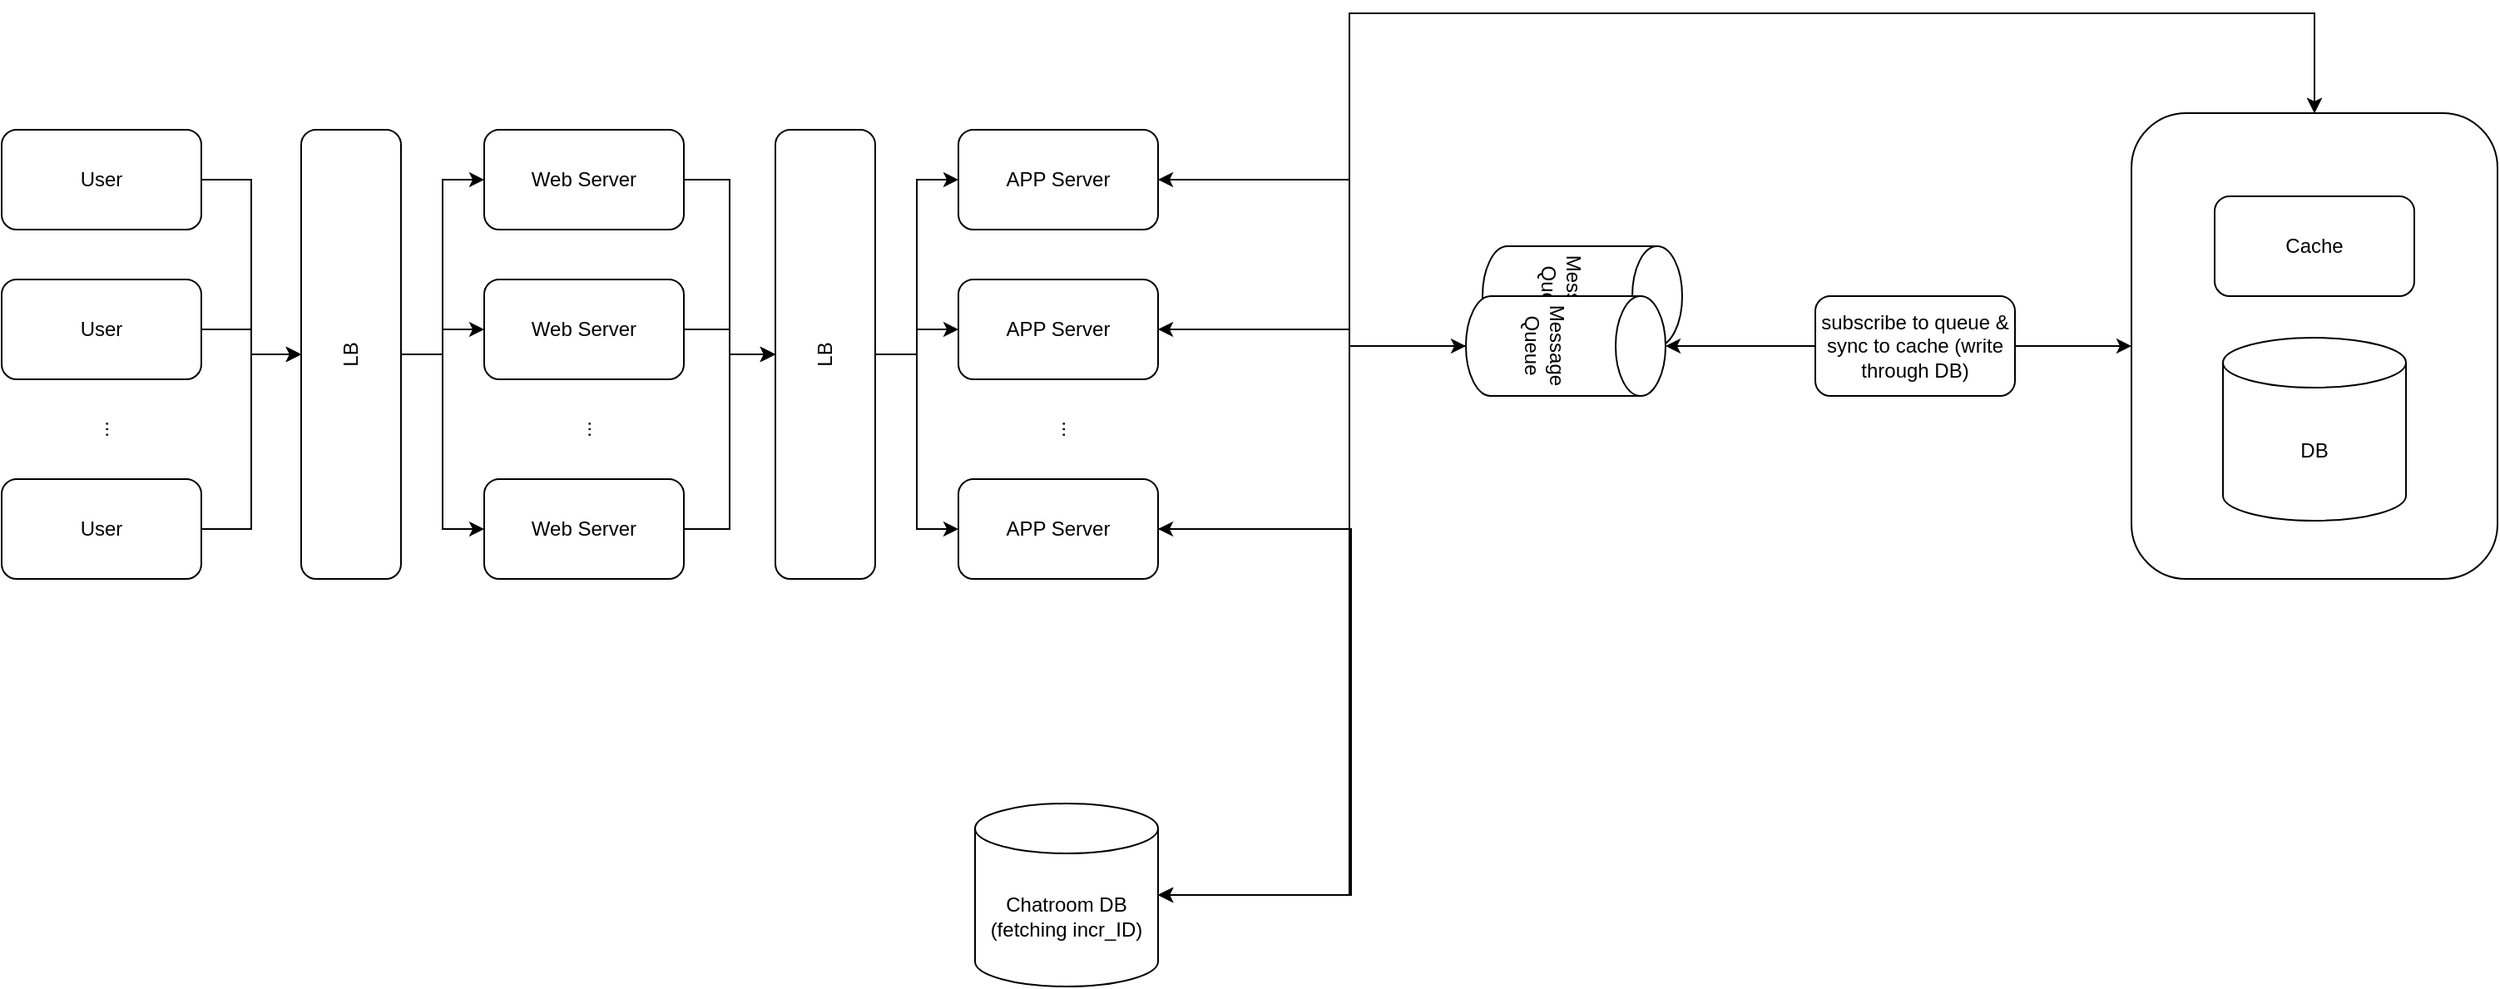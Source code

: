 <mxfile version="14.6.1" type="github">
  <diagram id="Ri_dV_QxxgGJ33HwZyiU" name="Page-1">
    <mxGraphModel dx="1422" dy="762" grid="1" gridSize="10" guides="1" tooltips="1" connect="1" arrows="1" fold="1" page="1" pageScale="1" pageWidth="850" pageHeight="1100" math="0" shadow="0">
      <root>
        <mxCell id="0" />
        <mxCell id="1" parent="0" />
        <mxCell id="qL_qDWSlDaNqRgMawLDd-32" value="Message Queue" style="shape=cylinder3;whiteSpace=wrap;html=1;boundedLbl=1;backgroundOutline=1;size=15;rotation=90;" vertex="1" parent="1">
          <mxGeometry x="970" y="130" width="60" height="120" as="geometry" />
        </mxCell>
        <mxCell id="qL_qDWSlDaNqRgMawLDd-29" style="edgeStyle=orthogonalEdgeStyle;rounded=0;orthogonalLoop=1;jettySize=auto;html=1;entryX=1;entryY=0.5;entryDx=0;entryDy=0;" edge="1" parent="1" source="qL_qDWSlDaNqRgMawLDd-3" target="SnRW_mnpKa16nUAEccEO-23">
          <mxGeometry relative="1" as="geometry">
            <Array as="points">
              <mxPoint x="1440" y="20" />
              <mxPoint x="860" y="20" />
              <mxPoint x="860" y="120" />
            </Array>
          </mxGeometry>
        </mxCell>
        <mxCell id="qL_qDWSlDaNqRgMawLDd-3" value="" style="rounded=1;whiteSpace=wrap;html=1;" vertex="1" parent="1">
          <mxGeometry x="1330" y="80" width="220" height="280" as="geometry" />
        </mxCell>
        <mxCell id="SnRW_mnpKa16nUAEccEO-1" value="" style="edgeStyle=orthogonalEdgeStyle;rounded=0;orthogonalLoop=1;jettySize=auto;html=1;" parent="1" source="SnRW_mnpKa16nUAEccEO-2" target="SnRW_mnpKa16nUAEccEO-11" edge="1">
          <mxGeometry relative="1" as="geometry" />
        </mxCell>
        <mxCell id="SnRW_mnpKa16nUAEccEO-2" value="User" style="rounded=1;whiteSpace=wrap;html=1;" parent="1" vertex="1">
          <mxGeometry x="50" y="90" width="120" height="60" as="geometry" />
        </mxCell>
        <mxCell id="SnRW_mnpKa16nUAEccEO-3" style="edgeStyle=orthogonalEdgeStyle;rounded=0;orthogonalLoop=1;jettySize=auto;html=1;entryX=0.5;entryY=0;entryDx=0;entryDy=0;" parent="1" source="SnRW_mnpKa16nUAEccEO-4" target="SnRW_mnpKa16nUAEccEO-11" edge="1">
          <mxGeometry relative="1" as="geometry" />
        </mxCell>
        <mxCell id="SnRW_mnpKa16nUAEccEO-4" value="User" style="rounded=1;whiteSpace=wrap;html=1;" parent="1" vertex="1">
          <mxGeometry x="50" y="180" width="120" height="60" as="geometry" />
        </mxCell>
        <mxCell id="SnRW_mnpKa16nUAEccEO-5" style="edgeStyle=orthogonalEdgeStyle;rounded=0;orthogonalLoop=1;jettySize=auto;html=1;entryX=0.5;entryY=0;entryDx=0;entryDy=0;" parent="1" source="SnRW_mnpKa16nUAEccEO-6" target="SnRW_mnpKa16nUAEccEO-11" edge="1">
          <mxGeometry relative="1" as="geometry" />
        </mxCell>
        <mxCell id="SnRW_mnpKa16nUAEccEO-6" value="User" style="rounded=1;whiteSpace=wrap;html=1;" parent="1" vertex="1">
          <mxGeometry x="50" y="300" width="120" height="60" as="geometry" />
        </mxCell>
        <mxCell id="SnRW_mnpKa16nUAEccEO-7" value="..." style="text;html=1;strokeColor=none;fillColor=none;align=center;verticalAlign=middle;whiteSpace=wrap;rounded=0;rotation=-90;" parent="1" vertex="1">
          <mxGeometry x="90" y="260" width="40" height="20" as="geometry" />
        </mxCell>
        <mxCell id="SnRW_mnpKa16nUAEccEO-8" style="edgeStyle=orthogonalEdgeStyle;rounded=0;orthogonalLoop=1;jettySize=auto;html=1;entryX=0;entryY=0.5;entryDx=0;entryDy=0;" parent="1" source="SnRW_mnpKa16nUAEccEO-11" target="SnRW_mnpKa16nUAEccEO-13" edge="1">
          <mxGeometry relative="1" as="geometry" />
        </mxCell>
        <mxCell id="SnRW_mnpKa16nUAEccEO-9" style="edgeStyle=orthogonalEdgeStyle;rounded=0;orthogonalLoop=1;jettySize=auto;html=1;entryX=0;entryY=0.5;entryDx=0;entryDy=0;" parent="1" source="SnRW_mnpKa16nUAEccEO-11" target="SnRW_mnpKa16nUAEccEO-15" edge="1">
          <mxGeometry relative="1" as="geometry" />
        </mxCell>
        <mxCell id="SnRW_mnpKa16nUAEccEO-10" style="edgeStyle=orthogonalEdgeStyle;rounded=0;orthogonalLoop=1;jettySize=auto;html=1;entryX=0;entryY=0.5;entryDx=0;entryDy=0;" parent="1" source="SnRW_mnpKa16nUAEccEO-11" target="SnRW_mnpKa16nUAEccEO-17" edge="1">
          <mxGeometry relative="1" as="geometry" />
        </mxCell>
        <mxCell id="SnRW_mnpKa16nUAEccEO-11" value="LB" style="rounded=1;whiteSpace=wrap;html=1;rotation=-90;" parent="1" vertex="1">
          <mxGeometry x="125" y="195" width="270" height="60" as="geometry" />
        </mxCell>
        <mxCell id="SnRW_mnpKa16nUAEccEO-12" value="" style="edgeStyle=orthogonalEdgeStyle;rounded=0;orthogonalLoop=1;jettySize=auto;html=1;" parent="1" source="SnRW_mnpKa16nUAEccEO-13" target="SnRW_mnpKa16nUAEccEO-22" edge="1">
          <mxGeometry relative="1" as="geometry" />
        </mxCell>
        <mxCell id="SnRW_mnpKa16nUAEccEO-13" value="Web Server" style="rounded=1;whiteSpace=wrap;html=1;" parent="1" vertex="1">
          <mxGeometry x="340" y="90" width="120" height="60" as="geometry" />
        </mxCell>
        <mxCell id="SnRW_mnpKa16nUAEccEO-14" style="edgeStyle=orthogonalEdgeStyle;rounded=0;orthogonalLoop=1;jettySize=auto;html=1;" parent="1" source="SnRW_mnpKa16nUAEccEO-15" target="SnRW_mnpKa16nUAEccEO-22" edge="1">
          <mxGeometry relative="1" as="geometry" />
        </mxCell>
        <mxCell id="SnRW_mnpKa16nUAEccEO-15" value="Web Server" style="rounded=1;whiteSpace=wrap;html=1;" parent="1" vertex="1">
          <mxGeometry x="340" y="180" width="120" height="60" as="geometry" />
        </mxCell>
        <mxCell id="SnRW_mnpKa16nUAEccEO-16" style="edgeStyle=orthogonalEdgeStyle;rounded=0;orthogonalLoop=1;jettySize=auto;html=1;entryX=0.5;entryY=0;entryDx=0;entryDy=0;" parent="1" source="SnRW_mnpKa16nUAEccEO-17" target="SnRW_mnpKa16nUAEccEO-22" edge="1">
          <mxGeometry relative="1" as="geometry" />
        </mxCell>
        <mxCell id="SnRW_mnpKa16nUAEccEO-17" value="Web Server" style="rounded=1;whiteSpace=wrap;html=1;" parent="1" vertex="1">
          <mxGeometry x="340" y="300" width="120" height="60" as="geometry" />
        </mxCell>
        <mxCell id="SnRW_mnpKa16nUAEccEO-18" value="..." style="text;html=1;strokeColor=none;fillColor=none;align=center;verticalAlign=middle;whiteSpace=wrap;rounded=0;rotation=-90;" parent="1" vertex="1">
          <mxGeometry x="380" y="260" width="40" height="20" as="geometry" />
        </mxCell>
        <mxCell id="SnRW_mnpKa16nUAEccEO-19" style="edgeStyle=orthogonalEdgeStyle;rounded=0;orthogonalLoop=1;jettySize=auto;html=1;entryX=0;entryY=0.5;entryDx=0;entryDy=0;" parent="1" source="SnRW_mnpKa16nUAEccEO-22" target="SnRW_mnpKa16nUAEccEO-23" edge="1">
          <mxGeometry relative="1" as="geometry" />
        </mxCell>
        <mxCell id="SnRW_mnpKa16nUAEccEO-20" style="edgeStyle=orthogonalEdgeStyle;rounded=0;orthogonalLoop=1;jettySize=auto;html=1;entryX=0;entryY=0.5;entryDx=0;entryDy=0;" parent="1" source="SnRW_mnpKa16nUAEccEO-22" target="SnRW_mnpKa16nUAEccEO-24" edge="1">
          <mxGeometry relative="1" as="geometry" />
        </mxCell>
        <mxCell id="SnRW_mnpKa16nUAEccEO-21" style="edgeStyle=orthogonalEdgeStyle;rounded=0;orthogonalLoop=1;jettySize=auto;html=1;entryX=0;entryY=0.5;entryDx=0;entryDy=0;" parent="1" source="SnRW_mnpKa16nUAEccEO-22" target="SnRW_mnpKa16nUAEccEO-25" edge="1">
          <mxGeometry relative="1" as="geometry" />
        </mxCell>
        <mxCell id="SnRW_mnpKa16nUAEccEO-22" value="LB" style="rounded=1;whiteSpace=wrap;html=1;rotation=-90;" parent="1" vertex="1">
          <mxGeometry x="410" y="195" width="270" height="60" as="geometry" />
        </mxCell>
        <mxCell id="qL_qDWSlDaNqRgMawLDd-8" style="edgeStyle=orthogonalEdgeStyle;rounded=0;orthogonalLoop=1;jettySize=auto;html=1;entryX=1;entryY=0.5;entryDx=0;entryDy=0;entryPerimeter=0;" edge="1" parent="1" source="SnRW_mnpKa16nUAEccEO-23" target="qL_qDWSlDaNqRgMawLDd-4">
          <mxGeometry relative="1" as="geometry">
            <Array as="points">
              <mxPoint x="860" y="120" />
              <mxPoint x="860" y="550" />
            </Array>
          </mxGeometry>
        </mxCell>
        <mxCell id="qL_qDWSlDaNqRgMawLDd-27" style="edgeStyle=orthogonalEdgeStyle;rounded=0;orthogonalLoop=1;jettySize=auto;html=1;" edge="1" parent="1" source="SnRW_mnpKa16nUAEccEO-23" target="qL_qDWSlDaNqRgMawLDd-3">
          <mxGeometry relative="1" as="geometry">
            <Array as="points">
              <mxPoint x="860" y="120" />
              <mxPoint x="860" y="20" />
              <mxPoint x="1440" y="20" />
            </Array>
          </mxGeometry>
        </mxCell>
        <mxCell id="qL_qDWSlDaNqRgMawLDd-28" style="edgeStyle=orthogonalEdgeStyle;rounded=0;orthogonalLoop=1;jettySize=auto;html=1;entryX=0.5;entryY=1;entryDx=0;entryDy=0;entryPerimeter=0;" edge="1" parent="1" source="SnRW_mnpKa16nUAEccEO-23" target="qL_qDWSlDaNqRgMawLDd-13">
          <mxGeometry relative="1" as="geometry">
            <Array as="points">
              <mxPoint x="860" y="120" />
              <mxPoint x="860" y="220" />
            </Array>
          </mxGeometry>
        </mxCell>
        <mxCell id="SnRW_mnpKa16nUAEccEO-23" value="APP Server" style="rounded=1;whiteSpace=wrap;html=1;" parent="1" vertex="1">
          <mxGeometry x="625" y="90" width="120" height="60" as="geometry" />
        </mxCell>
        <mxCell id="qL_qDWSlDaNqRgMawLDd-9" style="edgeStyle=orthogonalEdgeStyle;rounded=0;orthogonalLoop=1;jettySize=auto;html=1;entryX=1;entryY=0.5;entryDx=0;entryDy=0;entryPerimeter=0;" edge="1" parent="1" source="SnRW_mnpKa16nUAEccEO-24" target="qL_qDWSlDaNqRgMawLDd-4">
          <mxGeometry relative="1" as="geometry">
            <Array as="points">
              <mxPoint x="860" y="210" />
              <mxPoint x="860" y="550" />
            </Array>
          </mxGeometry>
        </mxCell>
        <mxCell id="qL_qDWSlDaNqRgMawLDd-25" style="edgeStyle=orthogonalEdgeStyle;rounded=0;orthogonalLoop=1;jettySize=auto;html=1;entryX=0.5;entryY=0;entryDx=0;entryDy=0;" edge="1" parent="1" source="SnRW_mnpKa16nUAEccEO-24" target="qL_qDWSlDaNqRgMawLDd-3">
          <mxGeometry relative="1" as="geometry">
            <Array as="points">
              <mxPoint x="860" y="210" />
              <mxPoint x="860" y="20" />
              <mxPoint x="1440" y="20" />
            </Array>
          </mxGeometry>
        </mxCell>
        <mxCell id="SnRW_mnpKa16nUAEccEO-24" value="APP Server" style="rounded=1;whiteSpace=wrap;html=1;" parent="1" vertex="1">
          <mxGeometry x="625" y="180" width="120" height="60" as="geometry" />
        </mxCell>
        <mxCell id="qL_qDWSlDaNqRgMawLDd-10" style="edgeStyle=orthogonalEdgeStyle;rounded=0;orthogonalLoop=1;jettySize=auto;html=1;entryX=1;entryY=0.5;entryDx=0;entryDy=0;entryPerimeter=0;" edge="1" parent="1" source="SnRW_mnpKa16nUAEccEO-25" target="qL_qDWSlDaNqRgMawLDd-4">
          <mxGeometry relative="1" as="geometry">
            <Array as="points">
              <mxPoint x="861" y="330" />
              <mxPoint x="861" y="550" />
            </Array>
          </mxGeometry>
        </mxCell>
        <mxCell id="SnRW_mnpKa16nUAEccEO-25" value="APP Server" style="rounded=1;whiteSpace=wrap;html=1;" parent="1" vertex="1">
          <mxGeometry x="625" y="300" width="120" height="60" as="geometry" />
        </mxCell>
        <mxCell id="SnRW_mnpKa16nUAEccEO-26" value="..." style="text;html=1;strokeColor=none;fillColor=none;align=center;verticalAlign=middle;whiteSpace=wrap;rounded=0;rotation=-90;" parent="1" vertex="1">
          <mxGeometry x="665" y="260" width="40" height="20" as="geometry" />
        </mxCell>
        <mxCell id="qL_qDWSlDaNqRgMawLDd-1" value="Cache" style="rounded=1;whiteSpace=wrap;html=1;" vertex="1" parent="1">
          <mxGeometry x="1380" y="130" width="120" height="60" as="geometry" />
        </mxCell>
        <mxCell id="qL_qDWSlDaNqRgMawLDd-2" value="DB" style="shape=cylinder3;whiteSpace=wrap;html=1;boundedLbl=1;backgroundOutline=1;size=15;" vertex="1" parent="1">
          <mxGeometry x="1385" y="215" width="110" height="110" as="geometry" />
        </mxCell>
        <mxCell id="qL_qDWSlDaNqRgMawLDd-4" value="Chatroom DB (fetching incr_ID)" style="shape=cylinder3;whiteSpace=wrap;html=1;boundedLbl=1;backgroundOutline=1;size=15;" vertex="1" parent="1">
          <mxGeometry x="635" y="495" width="110" height="110" as="geometry" />
        </mxCell>
        <mxCell id="qL_qDWSlDaNqRgMawLDd-30" style="edgeStyle=orthogonalEdgeStyle;rounded=0;orthogonalLoop=1;jettySize=auto;html=1;entryX=1;entryY=0.5;entryDx=0;entryDy=0;" edge="1" parent="1" source="qL_qDWSlDaNqRgMawLDd-13" target="SnRW_mnpKa16nUAEccEO-24">
          <mxGeometry relative="1" as="geometry">
            <Array as="points">
              <mxPoint x="860" y="220" />
              <mxPoint x="860" y="210" />
            </Array>
          </mxGeometry>
        </mxCell>
        <mxCell id="qL_qDWSlDaNqRgMawLDd-31" style="edgeStyle=orthogonalEdgeStyle;rounded=0;orthogonalLoop=1;jettySize=auto;html=1;entryX=1;entryY=0.5;entryDx=0;entryDy=0;" edge="1" parent="1" source="qL_qDWSlDaNqRgMawLDd-13" target="SnRW_mnpKa16nUAEccEO-25">
          <mxGeometry relative="1" as="geometry">
            <Array as="points">
              <mxPoint x="860" y="220" />
              <mxPoint x="860" y="330" />
            </Array>
          </mxGeometry>
        </mxCell>
        <mxCell id="qL_qDWSlDaNqRgMawLDd-13" value="Message Queue" style="shape=cylinder3;whiteSpace=wrap;html=1;boundedLbl=1;backgroundOutline=1;size=15;rotation=90;" vertex="1" parent="1">
          <mxGeometry x="960" y="160" width="60" height="120" as="geometry" />
        </mxCell>
        <mxCell id="qL_qDWSlDaNqRgMawLDd-22" value="" style="edgeStyle=orthogonalEdgeStyle;rounded=0;orthogonalLoop=1;jettySize=auto;html=1;" edge="1" parent="1" source="qL_qDWSlDaNqRgMawLDd-21" target="qL_qDWSlDaNqRgMawLDd-13">
          <mxGeometry relative="1" as="geometry" />
        </mxCell>
        <mxCell id="qL_qDWSlDaNqRgMawLDd-23" value="" style="edgeStyle=orthogonalEdgeStyle;rounded=0;orthogonalLoop=1;jettySize=auto;html=1;" edge="1" parent="1" source="qL_qDWSlDaNqRgMawLDd-21" target="qL_qDWSlDaNqRgMawLDd-3">
          <mxGeometry relative="1" as="geometry">
            <mxPoint x="1030" y="410" as="targetPoint" />
          </mxGeometry>
        </mxCell>
        <mxCell id="qL_qDWSlDaNqRgMawLDd-21" value="subscribe to queue &amp;amp; sync to cache (write through DB)" style="rounded=1;whiteSpace=wrap;html=1;" vertex="1" parent="1">
          <mxGeometry x="1140" y="190" width="120" height="60" as="geometry" />
        </mxCell>
      </root>
    </mxGraphModel>
  </diagram>
</mxfile>
